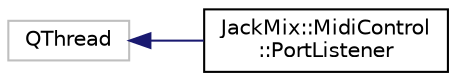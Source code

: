 digraph "类继承关系图"
{
 // LATEX_PDF_SIZE
  edge [fontname="Helvetica",fontsize="10",labelfontname="Helvetica",labelfontsize="10"];
  node [fontname="Helvetica",fontsize="10",shape=record];
  rankdir="LR";
  Node38 [label="QThread",height=0.2,width=0.4,color="grey75", fillcolor="white", style="filled",tooltip=" "];
  Node38 -> Node0 [dir="back",color="midnightblue",fontsize="10",style="solid",fontname="Helvetica"];
  Node0 [label="JackMix::MidiControl\l::PortListener",height=0.2,width=0.4,color="black", fillcolor="white", style="filled",URL="$dd/d55/class_jack_mix_1_1_midi_control_1_1_port_listener.html",tooltip=" "];
}
